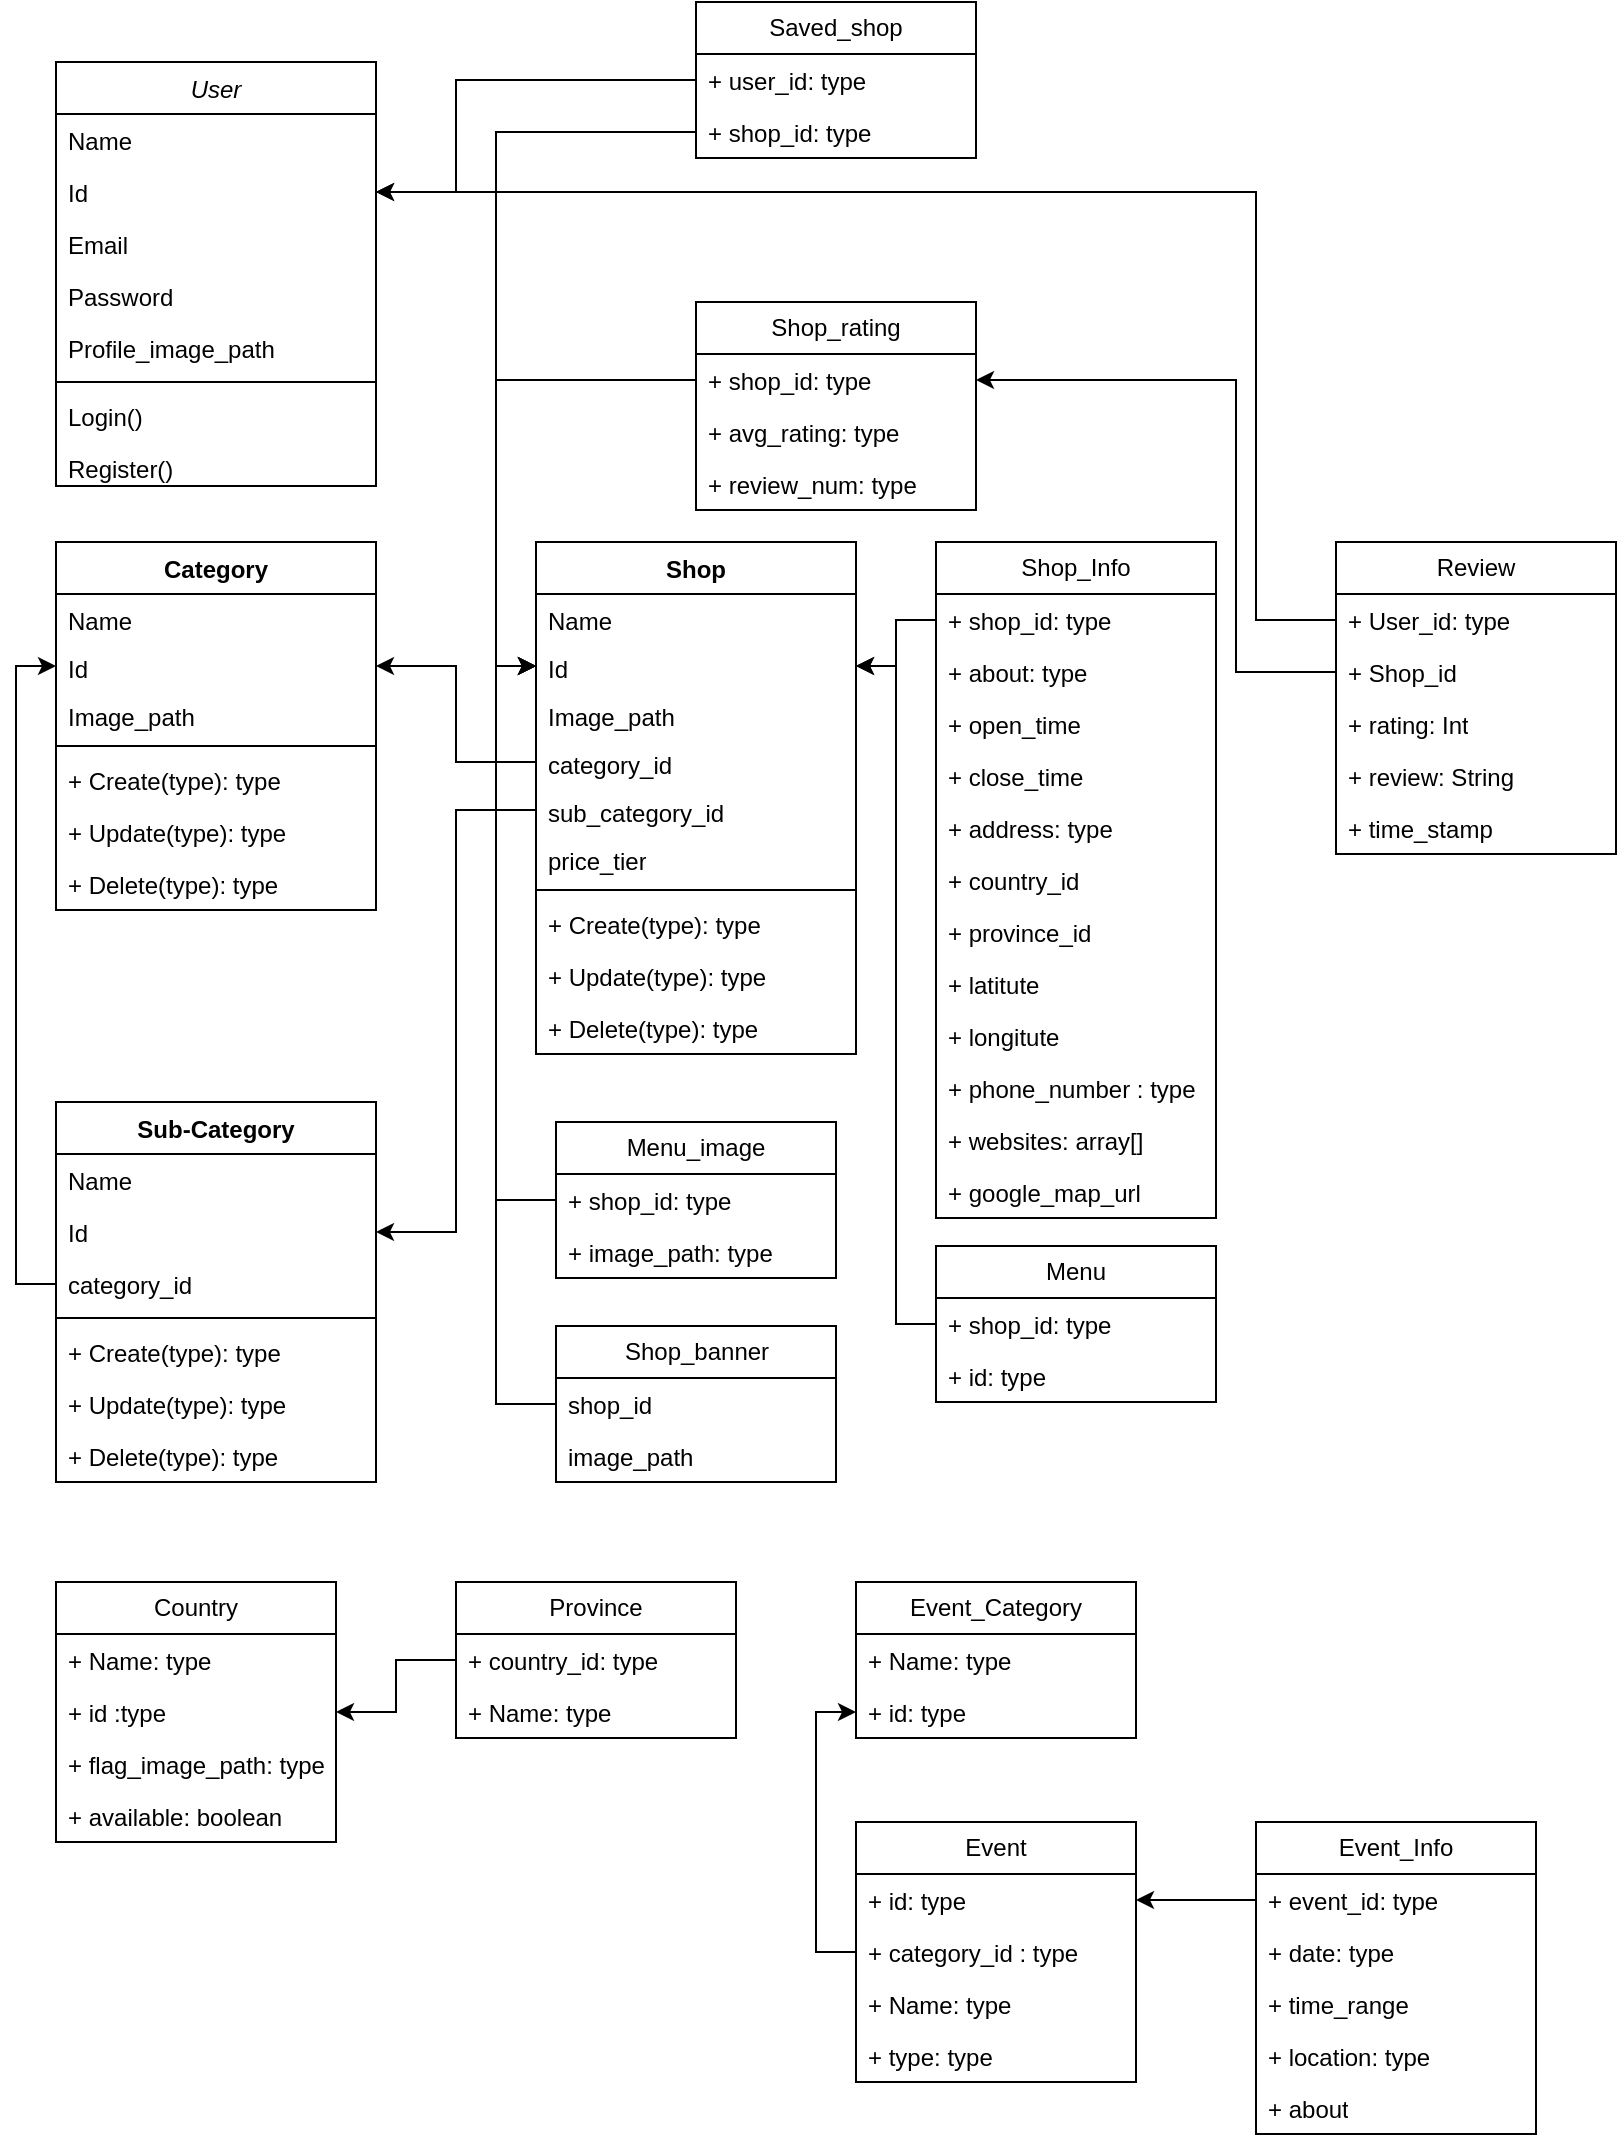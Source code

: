 <mxfile version="24.7.5">
  <diagram id="C5RBs43oDa-KdzZeNtuy" name="Page-1">
    <mxGraphModel dx="875" dy="471" grid="1" gridSize="10" guides="1" tooltips="1" connect="1" arrows="1" fold="1" page="1" pageScale="1" pageWidth="827" pageHeight="1169" math="0" shadow="0">
      <root>
        <mxCell id="WIyWlLk6GJQsqaUBKTNV-0" />
        <mxCell id="WIyWlLk6GJQsqaUBKTNV-1" parent="WIyWlLk6GJQsqaUBKTNV-0" />
        <mxCell id="zkfFHV4jXpPFQw0GAbJ--0" value="User&#xa;" style="swimlane;fontStyle=2;align=center;verticalAlign=top;childLayout=stackLayout;horizontal=1;startSize=26;horizontalStack=0;resizeParent=1;resizeLast=0;collapsible=1;marginBottom=0;rounded=0;shadow=0;strokeWidth=1;" parent="WIyWlLk6GJQsqaUBKTNV-1" vertex="1">
          <mxGeometry x="200" y="40" width="160" height="212" as="geometry">
            <mxRectangle x="230" y="140" width="160" height="26" as="alternateBounds" />
          </mxGeometry>
        </mxCell>
        <mxCell id="zkfFHV4jXpPFQw0GAbJ--1" value="Name" style="text;align=left;verticalAlign=top;spacingLeft=4;spacingRight=4;overflow=hidden;rotatable=0;points=[[0,0.5],[1,0.5]];portConstraint=eastwest;" parent="zkfFHV4jXpPFQw0GAbJ--0" vertex="1">
          <mxGeometry y="26" width="160" height="26" as="geometry" />
        </mxCell>
        <mxCell id="S7mCLV7I0SKDCTVl_gss-84" value="Id" style="text;align=left;verticalAlign=top;spacingLeft=4;spacingRight=4;overflow=hidden;rotatable=0;points=[[0,0.5],[1,0.5]];portConstraint=eastwest;" parent="zkfFHV4jXpPFQw0GAbJ--0" vertex="1">
          <mxGeometry y="52" width="160" height="26" as="geometry" />
        </mxCell>
        <mxCell id="zkfFHV4jXpPFQw0GAbJ--2" value="Email" style="text;align=left;verticalAlign=top;spacingLeft=4;spacingRight=4;overflow=hidden;rotatable=0;points=[[0,0.5],[1,0.5]];portConstraint=eastwest;rounded=0;shadow=0;html=0;" parent="zkfFHV4jXpPFQw0GAbJ--0" vertex="1">
          <mxGeometry y="78" width="160" height="26" as="geometry" />
        </mxCell>
        <mxCell id="zkfFHV4jXpPFQw0GAbJ--3" value="Password" style="text;align=left;verticalAlign=top;spacingLeft=4;spacingRight=4;overflow=hidden;rotatable=0;points=[[0,0.5],[1,0.5]];portConstraint=eastwest;rounded=0;shadow=0;html=0;" parent="zkfFHV4jXpPFQw0GAbJ--0" vertex="1">
          <mxGeometry y="104" width="160" height="26" as="geometry" />
        </mxCell>
        <mxCell id="S7mCLV7I0SKDCTVl_gss-137" value="Profile_image_path" style="text;align=left;verticalAlign=top;spacingLeft=4;spacingRight=4;overflow=hidden;rotatable=0;points=[[0,0.5],[1,0.5]];portConstraint=eastwest;rounded=0;shadow=0;html=0;" parent="zkfFHV4jXpPFQw0GAbJ--0" vertex="1">
          <mxGeometry y="130" width="160" height="26" as="geometry" />
        </mxCell>
        <mxCell id="zkfFHV4jXpPFQw0GAbJ--4" value="" style="line;html=1;strokeWidth=1;align=left;verticalAlign=middle;spacingTop=-1;spacingLeft=3;spacingRight=3;rotatable=0;labelPosition=right;points=[];portConstraint=eastwest;" parent="zkfFHV4jXpPFQw0GAbJ--0" vertex="1">
          <mxGeometry y="156" width="160" height="8" as="geometry" />
        </mxCell>
        <mxCell id="zkfFHV4jXpPFQw0GAbJ--5" value="Login()" style="text;align=left;verticalAlign=top;spacingLeft=4;spacingRight=4;overflow=hidden;rotatable=0;points=[[0,0.5],[1,0.5]];portConstraint=eastwest;" parent="zkfFHV4jXpPFQw0GAbJ--0" vertex="1">
          <mxGeometry y="164" width="160" height="26" as="geometry" />
        </mxCell>
        <mxCell id="S7mCLV7I0SKDCTVl_gss-4" value="Register()" style="text;align=left;verticalAlign=top;spacingLeft=4;spacingRight=4;overflow=hidden;rotatable=0;points=[[0,0.5],[1,0.5]];portConstraint=eastwest;" parent="zkfFHV4jXpPFQw0GAbJ--0" vertex="1">
          <mxGeometry y="190" width="160" height="22" as="geometry" />
        </mxCell>
        <mxCell id="S7mCLV7I0SKDCTVl_gss-25" value="Category" style="swimlane;align=center;verticalAlign=top;childLayout=stackLayout;horizontal=1;startSize=26;horizontalStack=0;resizeParent=1;resizeParentMax=0;resizeLast=0;collapsible=1;marginBottom=0;whiteSpace=wrap;html=1;" parent="WIyWlLk6GJQsqaUBKTNV-1" vertex="1">
          <mxGeometry x="200" y="280" width="160" height="184" as="geometry">
            <mxRectangle x="200" y="240" width="90" height="30" as="alternateBounds" />
          </mxGeometry>
        </mxCell>
        <mxCell id="S7mCLV7I0SKDCTVl_gss-29" value="Name" style="text;strokeColor=none;fillColor=none;align=left;verticalAlign=top;spacingLeft=4;spacingRight=4;overflow=hidden;rotatable=0;points=[[0,0.5],[1,0.5]];portConstraint=eastwest;whiteSpace=wrap;html=1;" parent="S7mCLV7I0SKDCTVl_gss-25" vertex="1">
          <mxGeometry y="26" width="160" height="24" as="geometry" />
        </mxCell>
        <mxCell id="S7mCLV7I0SKDCTVl_gss-26" value="Id&amp;nbsp;" style="text;strokeColor=none;fillColor=none;align=left;verticalAlign=top;spacingLeft=4;spacingRight=4;overflow=hidden;rotatable=0;points=[[0,0.5],[1,0.5]];portConstraint=eastwest;whiteSpace=wrap;html=1;" parent="S7mCLV7I0SKDCTVl_gss-25" vertex="1">
          <mxGeometry y="50" width="160" height="24" as="geometry" />
        </mxCell>
        <mxCell id="S7mCLV7I0SKDCTVl_gss-30" value="Image_path" style="text;strokeColor=none;fillColor=none;align=left;verticalAlign=top;spacingLeft=4;spacingRight=4;overflow=hidden;rotatable=0;points=[[0,0.5],[1,0.5]];portConstraint=eastwest;whiteSpace=wrap;html=1;" parent="S7mCLV7I0SKDCTVl_gss-25" vertex="1">
          <mxGeometry y="74" width="160" height="24" as="geometry" />
        </mxCell>
        <mxCell id="S7mCLV7I0SKDCTVl_gss-27" value="" style="line;strokeWidth=1;fillColor=none;align=left;verticalAlign=middle;spacingTop=-1;spacingLeft=3;spacingRight=3;rotatable=0;labelPosition=right;points=[];portConstraint=eastwest;strokeColor=inherit;" parent="S7mCLV7I0SKDCTVl_gss-25" vertex="1">
          <mxGeometry y="98" width="160" height="8" as="geometry" />
        </mxCell>
        <mxCell id="S7mCLV7I0SKDCTVl_gss-28" value="+ Create(type): type" style="text;strokeColor=none;fillColor=none;align=left;verticalAlign=top;spacingLeft=4;spacingRight=4;overflow=hidden;rotatable=0;points=[[0,0.5],[1,0.5]];portConstraint=eastwest;whiteSpace=wrap;html=1;" parent="S7mCLV7I0SKDCTVl_gss-25" vertex="1">
          <mxGeometry y="106" width="160" height="26" as="geometry" />
        </mxCell>
        <mxCell id="S7mCLV7I0SKDCTVl_gss-34" value="+ Update(type): type" style="text;strokeColor=none;fillColor=none;align=left;verticalAlign=top;spacingLeft=4;spacingRight=4;overflow=hidden;rotatable=0;points=[[0,0.5],[1,0.5]];portConstraint=eastwest;whiteSpace=wrap;html=1;" parent="S7mCLV7I0SKDCTVl_gss-25" vertex="1">
          <mxGeometry y="132" width="160" height="26" as="geometry" />
        </mxCell>
        <mxCell id="S7mCLV7I0SKDCTVl_gss-33" value="+ Delete(type): type" style="text;strokeColor=none;fillColor=none;align=left;verticalAlign=top;spacingLeft=4;spacingRight=4;overflow=hidden;rotatable=0;points=[[0,0.5],[1,0.5]];portConstraint=eastwest;whiteSpace=wrap;html=1;" parent="S7mCLV7I0SKDCTVl_gss-25" vertex="1">
          <mxGeometry y="158" width="160" height="26" as="geometry" />
        </mxCell>
        <mxCell id="S7mCLV7I0SKDCTVl_gss-35" value="Sub-Category" style="swimlane;fontStyle=1;align=center;verticalAlign=top;childLayout=stackLayout;horizontal=1;startSize=26;horizontalStack=0;resizeParent=1;resizeParentMax=0;resizeLast=0;collapsible=1;marginBottom=0;whiteSpace=wrap;html=1;" parent="WIyWlLk6GJQsqaUBKTNV-1" vertex="1">
          <mxGeometry x="200" y="560" width="160" height="190" as="geometry" />
        </mxCell>
        <mxCell id="S7mCLV7I0SKDCTVl_gss-36" value="Name" style="text;strokeColor=none;fillColor=none;align=left;verticalAlign=top;spacingLeft=4;spacingRight=4;overflow=hidden;rotatable=0;points=[[0,0.5],[1,0.5]];portConstraint=eastwest;whiteSpace=wrap;html=1;" parent="S7mCLV7I0SKDCTVl_gss-35" vertex="1">
          <mxGeometry y="26" width="160" height="26" as="geometry" />
        </mxCell>
        <mxCell id="S7mCLV7I0SKDCTVl_gss-39" value="Id&amp;nbsp;" style="text;strokeColor=none;fillColor=none;align=left;verticalAlign=top;spacingLeft=4;spacingRight=4;overflow=hidden;rotatable=0;points=[[0,0.5],[1,0.5]];portConstraint=eastwest;whiteSpace=wrap;html=1;" parent="S7mCLV7I0SKDCTVl_gss-35" vertex="1">
          <mxGeometry y="52" width="160" height="26" as="geometry" />
        </mxCell>
        <mxCell id="S7mCLV7I0SKDCTVl_gss-40" value="category_id&amp;nbsp;" style="text;strokeColor=none;fillColor=none;align=left;verticalAlign=top;spacingLeft=4;spacingRight=4;overflow=hidden;rotatable=0;points=[[0,0.5],[1,0.5]];portConstraint=eastwest;whiteSpace=wrap;html=1;" parent="S7mCLV7I0SKDCTVl_gss-35" vertex="1">
          <mxGeometry y="78" width="160" height="26" as="geometry" />
        </mxCell>
        <mxCell id="S7mCLV7I0SKDCTVl_gss-37" value="" style="line;strokeWidth=1;fillColor=none;align=left;verticalAlign=middle;spacingTop=-1;spacingLeft=3;spacingRight=3;rotatable=0;labelPosition=right;points=[];portConstraint=eastwest;strokeColor=inherit;" parent="S7mCLV7I0SKDCTVl_gss-35" vertex="1">
          <mxGeometry y="104" width="160" height="8" as="geometry" />
        </mxCell>
        <mxCell id="S7mCLV7I0SKDCTVl_gss-46" value="+ Create(type): type" style="text;strokeColor=none;fillColor=none;align=left;verticalAlign=top;spacingLeft=4;spacingRight=4;overflow=hidden;rotatable=0;points=[[0,0.5],[1,0.5]];portConstraint=eastwest;whiteSpace=wrap;html=1;" parent="S7mCLV7I0SKDCTVl_gss-35" vertex="1">
          <mxGeometry y="112" width="160" height="26" as="geometry" />
        </mxCell>
        <mxCell id="S7mCLV7I0SKDCTVl_gss-47" value="+ Update(type): type" style="text;strokeColor=none;fillColor=none;align=left;verticalAlign=top;spacingLeft=4;spacingRight=4;overflow=hidden;rotatable=0;points=[[0,0.5],[1,0.5]];portConstraint=eastwest;whiteSpace=wrap;html=1;" parent="S7mCLV7I0SKDCTVl_gss-35" vertex="1">
          <mxGeometry y="138" width="160" height="26" as="geometry" />
        </mxCell>
        <mxCell id="S7mCLV7I0SKDCTVl_gss-48" value="+ Delete(type): type" style="text;strokeColor=none;fillColor=none;align=left;verticalAlign=top;spacingLeft=4;spacingRight=4;overflow=hidden;rotatable=0;points=[[0,0.5],[1,0.5]];portConstraint=eastwest;whiteSpace=wrap;html=1;" parent="S7mCLV7I0SKDCTVl_gss-35" vertex="1">
          <mxGeometry y="164" width="160" height="26" as="geometry" />
        </mxCell>
        <mxCell id="S7mCLV7I0SKDCTVl_gss-42" style="edgeStyle=orthogonalEdgeStyle;rounded=0;orthogonalLoop=1;jettySize=auto;html=1;entryX=0;entryY=0.5;entryDx=0;entryDy=0;" parent="WIyWlLk6GJQsqaUBKTNV-1" source="S7mCLV7I0SKDCTVl_gss-40" target="S7mCLV7I0SKDCTVl_gss-26" edge="1">
          <mxGeometry relative="1" as="geometry" />
        </mxCell>
        <mxCell id="S7mCLV7I0SKDCTVl_gss-49" value="Shop" style="swimlane;align=center;verticalAlign=top;childLayout=stackLayout;horizontal=1;startSize=26;horizontalStack=0;resizeParent=1;resizeParentMax=0;resizeLast=0;collapsible=1;marginBottom=0;whiteSpace=wrap;html=1;" parent="WIyWlLk6GJQsqaUBKTNV-1" vertex="1">
          <mxGeometry x="440" y="280" width="160" height="256" as="geometry">
            <mxRectangle x="200" y="240" width="90" height="30" as="alternateBounds" />
          </mxGeometry>
        </mxCell>
        <mxCell id="S7mCLV7I0SKDCTVl_gss-50" value="Name" style="text;strokeColor=none;fillColor=none;align=left;verticalAlign=top;spacingLeft=4;spacingRight=4;overflow=hidden;rotatable=0;points=[[0,0.5],[1,0.5]];portConstraint=eastwest;whiteSpace=wrap;html=1;" parent="S7mCLV7I0SKDCTVl_gss-49" vertex="1">
          <mxGeometry y="26" width="160" height="24" as="geometry" />
        </mxCell>
        <mxCell id="S7mCLV7I0SKDCTVl_gss-51" value="Id&amp;nbsp;" style="text;strokeColor=none;fillColor=none;align=left;verticalAlign=top;spacingLeft=4;spacingRight=4;overflow=hidden;rotatable=0;points=[[0,0.5],[1,0.5]];portConstraint=eastwest;whiteSpace=wrap;html=1;" parent="S7mCLV7I0SKDCTVl_gss-49" vertex="1">
          <mxGeometry y="50" width="160" height="24" as="geometry" />
        </mxCell>
        <mxCell id="S7mCLV7I0SKDCTVl_gss-52" value="Image_path" style="text;strokeColor=none;fillColor=none;align=left;verticalAlign=top;spacingLeft=4;spacingRight=4;overflow=hidden;rotatable=0;points=[[0,0.5],[1,0.5]];portConstraint=eastwest;whiteSpace=wrap;html=1;" parent="S7mCLV7I0SKDCTVl_gss-49" vertex="1">
          <mxGeometry y="74" width="160" height="24" as="geometry" />
        </mxCell>
        <mxCell id="S7mCLV7I0SKDCTVl_gss-53" value="category_id&amp;nbsp;" style="text;strokeColor=none;fillColor=none;align=left;verticalAlign=top;spacingLeft=4;spacingRight=4;overflow=hidden;rotatable=0;points=[[0,0.5],[1,0.5]];portConstraint=eastwest;whiteSpace=wrap;html=1;" parent="S7mCLV7I0SKDCTVl_gss-49" vertex="1">
          <mxGeometry y="98" width="160" height="24" as="geometry" />
        </mxCell>
        <mxCell id="S7mCLV7I0SKDCTVl_gss-59" value="sub_category_id&amp;nbsp;" style="text;strokeColor=none;fillColor=none;align=left;verticalAlign=top;spacingLeft=4;spacingRight=4;overflow=hidden;rotatable=0;points=[[0,0.5],[1,0.5]];portConstraint=eastwest;whiteSpace=wrap;html=1;" parent="S7mCLV7I0SKDCTVl_gss-49" vertex="1">
          <mxGeometry y="122" width="160" height="24" as="geometry" />
        </mxCell>
        <mxCell id="S7mCLV7I0SKDCTVl_gss-109" value="price_tier" style="text;strokeColor=none;fillColor=none;align=left;verticalAlign=top;spacingLeft=4;spacingRight=4;overflow=hidden;rotatable=0;points=[[0,0.5],[1,0.5]];portConstraint=eastwest;whiteSpace=wrap;html=1;" parent="S7mCLV7I0SKDCTVl_gss-49" vertex="1">
          <mxGeometry y="146" width="160" height="24" as="geometry" />
        </mxCell>
        <mxCell id="S7mCLV7I0SKDCTVl_gss-54" value="" style="line;strokeWidth=1;fillColor=none;align=left;verticalAlign=middle;spacingTop=-1;spacingLeft=3;spacingRight=3;rotatable=0;labelPosition=right;points=[];portConstraint=eastwest;strokeColor=inherit;" parent="S7mCLV7I0SKDCTVl_gss-49" vertex="1">
          <mxGeometry y="170" width="160" height="8" as="geometry" />
        </mxCell>
        <mxCell id="S7mCLV7I0SKDCTVl_gss-55" value="+ Create(type): type" style="text;strokeColor=none;fillColor=none;align=left;verticalAlign=top;spacingLeft=4;spacingRight=4;overflow=hidden;rotatable=0;points=[[0,0.5],[1,0.5]];portConstraint=eastwest;whiteSpace=wrap;html=1;" parent="S7mCLV7I0SKDCTVl_gss-49" vertex="1">
          <mxGeometry y="178" width="160" height="26" as="geometry" />
        </mxCell>
        <mxCell id="S7mCLV7I0SKDCTVl_gss-56" value="+ Update(type): type" style="text;strokeColor=none;fillColor=none;align=left;verticalAlign=top;spacingLeft=4;spacingRight=4;overflow=hidden;rotatable=0;points=[[0,0.5],[1,0.5]];portConstraint=eastwest;whiteSpace=wrap;html=1;" parent="S7mCLV7I0SKDCTVl_gss-49" vertex="1">
          <mxGeometry y="204" width="160" height="26" as="geometry" />
        </mxCell>
        <mxCell id="S7mCLV7I0SKDCTVl_gss-57" value="+ Delete(type): type" style="text;strokeColor=none;fillColor=none;align=left;verticalAlign=top;spacingLeft=4;spacingRight=4;overflow=hidden;rotatable=0;points=[[0,0.5],[1,0.5]];portConstraint=eastwest;whiteSpace=wrap;html=1;" parent="S7mCLV7I0SKDCTVl_gss-49" vertex="1">
          <mxGeometry y="230" width="160" height="26" as="geometry" />
        </mxCell>
        <mxCell id="S7mCLV7I0SKDCTVl_gss-58" style="edgeStyle=orthogonalEdgeStyle;rounded=0;orthogonalLoop=1;jettySize=auto;html=1;entryX=1;entryY=0.5;entryDx=0;entryDy=0;" parent="WIyWlLk6GJQsqaUBKTNV-1" source="S7mCLV7I0SKDCTVl_gss-53" target="S7mCLV7I0SKDCTVl_gss-26" edge="1">
          <mxGeometry relative="1" as="geometry" />
        </mxCell>
        <mxCell id="S7mCLV7I0SKDCTVl_gss-60" style="edgeStyle=orthogonalEdgeStyle;rounded=0;orthogonalLoop=1;jettySize=auto;html=1;" parent="WIyWlLk6GJQsqaUBKTNV-1" source="S7mCLV7I0SKDCTVl_gss-59" target="S7mCLV7I0SKDCTVl_gss-39" edge="1">
          <mxGeometry relative="1" as="geometry" />
        </mxCell>
        <mxCell id="S7mCLV7I0SKDCTVl_gss-61" value="Shop_Info" style="swimlane;fontStyle=0;childLayout=stackLayout;horizontal=1;startSize=26;fillColor=none;horizontalStack=0;resizeParent=1;resizeParentMax=0;resizeLast=0;collapsible=1;marginBottom=0;whiteSpace=wrap;html=1;" parent="WIyWlLk6GJQsqaUBKTNV-1" vertex="1">
          <mxGeometry x="640" y="280" width="140" height="338" as="geometry" />
        </mxCell>
        <mxCell id="S7mCLV7I0SKDCTVl_gss-62" value="+ shop_id: type" style="text;strokeColor=none;fillColor=none;align=left;verticalAlign=top;spacingLeft=4;spacingRight=4;overflow=hidden;rotatable=0;points=[[0,0.5],[1,0.5]];portConstraint=eastwest;whiteSpace=wrap;html=1;" parent="S7mCLV7I0SKDCTVl_gss-61" vertex="1">
          <mxGeometry y="26" width="140" height="26" as="geometry" />
        </mxCell>
        <mxCell id="S7mCLV7I0SKDCTVl_gss-63" value="+ about: type" style="text;strokeColor=none;fillColor=none;align=left;verticalAlign=top;spacingLeft=4;spacingRight=4;overflow=hidden;rotatable=0;points=[[0,0.5],[1,0.5]];portConstraint=eastwest;whiteSpace=wrap;html=1;" parent="S7mCLV7I0SKDCTVl_gss-61" vertex="1">
          <mxGeometry y="52" width="140" height="26" as="geometry" />
        </mxCell>
        <mxCell id="S7mCLV7I0SKDCTVl_gss-90" value="+ open_time" style="text;strokeColor=none;fillColor=none;align=left;verticalAlign=top;spacingLeft=4;spacingRight=4;overflow=hidden;rotatable=0;points=[[0,0.5],[1,0.5]];portConstraint=eastwest;whiteSpace=wrap;html=1;" parent="S7mCLV7I0SKDCTVl_gss-61" vertex="1">
          <mxGeometry y="78" width="140" height="26" as="geometry" />
        </mxCell>
        <mxCell id="S7mCLV7I0SKDCTVl_gss-91" value="+ close_time" style="text;strokeColor=none;fillColor=none;align=left;verticalAlign=top;spacingLeft=4;spacingRight=4;overflow=hidden;rotatable=0;points=[[0,0.5],[1,0.5]];portConstraint=eastwest;whiteSpace=wrap;html=1;" parent="S7mCLV7I0SKDCTVl_gss-61" vertex="1">
          <mxGeometry y="104" width="140" height="26" as="geometry" />
        </mxCell>
        <mxCell id="S7mCLV7I0SKDCTVl_gss-64" value="+ address: type" style="text;strokeColor=none;fillColor=none;align=left;verticalAlign=top;spacingLeft=4;spacingRight=4;overflow=hidden;rotatable=0;points=[[0,0.5],[1,0.5]];portConstraint=eastwest;whiteSpace=wrap;html=1;" parent="S7mCLV7I0SKDCTVl_gss-61" vertex="1">
          <mxGeometry y="130" width="140" height="26" as="geometry" />
        </mxCell>
        <mxCell id="atSfHITn5dSX7Y2SWBng-0" value="+ country_id&amp;nbsp;" style="text;strokeColor=none;fillColor=none;align=left;verticalAlign=top;spacingLeft=4;spacingRight=4;overflow=hidden;rotatable=0;points=[[0,0.5],[1,0.5]];portConstraint=eastwest;whiteSpace=wrap;html=1;" vertex="1" parent="S7mCLV7I0SKDCTVl_gss-61">
          <mxGeometry y="156" width="140" height="26" as="geometry" />
        </mxCell>
        <mxCell id="atSfHITn5dSX7Y2SWBng-1" value="+ province_id&amp;nbsp;" style="text;strokeColor=none;fillColor=none;align=left;verticalAlign=top;spacingLeft=4;spacingRight=4;overflow=hidden;rotatable=0;points=[[0,0.5],[1,0.5]];portConstraint=eastwest;whiteSpace=wrap;html=1;" vertex="1" parent="S7mCLV7I0SKDCTVl_gss-61">
          <mxGeometry y="182" width="140" height="26" as="geometry" />
        </mxCell>
        <mxCell id="atSfHITn5dSX7Y2SWBng-2" value="+ latitute" style="text;strokeColor=none;fillColor=none;align=left;verticalAlign=top;spacingLeft=4;spacingRight=4;overflow=hidden;rotatable=0;points=[[0,0.5],[1,0.5]];portConstraint=eastwest;whiteSpace=wrap;html=1;" vertex="1" parent="S7mCLV7I0SKDCTVl_gss-61">
          <mxGeometry y="208" width="140" height="26" as="geometry" />
        </mxCell>
        <mxCell id="atSfHITn5dSX7Y2SWBng-3" value="+ longitute" style="text;strokeColor=none;fillColor=none;align=left;verticalAlign=top;spacingLeft=4;spacingRight=4;overflow=hidden;rotatable=0;points=[[0,0.5],[1,0.5]];portConstraint=eastwest;whiteSpace=wrap;html=1;" vertex="1" parent="S7mCLV7I0SKDCTVl_gss-61">
          <mxGeometry y="234" width="140" height="26" as="geometry" />
        </mxCell>
        <mxCell id="S7mCLV7I0SKDCTVl_gss-66" value="+ phone_number : type" style="text;strokeColor=none;fillColor=none;align=left;verticalAlign=top;spacingLeft=4;spacingRight=4;overflow=hidden;rotatable=0;points=[[0,0.5],[1,0.5]];portConstraint=eastwest;whiteSpace=wrap;html=1;" parent="S7mCLV7I0SKDCTVl_gss-61" vertex="1">
          <mxGeometry y="260" width="140" height="26" as="geometry" />
        </mxCell>
        <mxCell id="S7mCLV7I0SKDCTVl_gss-67" value="+ websites: array[]" style="text;strokeColor=none;fillColor=none;align=left;verticalAlign=top;spacingLeft=4;spacingRight=4;overflow=hidden;rotatable=0;points=[[0,0.5],[1,0.5]];portConstraint=eastwest;whiteSpace=wrap;html=1;" parent="S7mCLV7I0SKDCTVl_gss-61" vertex="1">
          <mxGeometry y="286" width="140" height="26" as="geometry" />
        </mxCell>
        <mxCell id="S7mCLV7I0SKDCTVl_gss-68" value="+ google_map_url&amp;nbsp;" style="text;strokeColor=none;fillColor=none;align=left;verticalAlign=top;spacingLeft=4;spacingRight=4;overflow=hidden;rotatable=0;points=[[0,0.5],[1,0.5]];portConstraint=eastwest;whiteSpace=wrap;html=1;" parent="S7mCLV7I0SKDCTVl_gss-61" vertex="1">
          <mxGeometry y="312" width="140" height="26" as="geometry" />
        </mxCell>
        <mxCell id="S7mCLV7I0SKDCTVl_gss-65" style="edgeStyle=orthogonalEdgeStyle;rounded=0;orthogonalLoop=1;jettySize=auto;html=1;" parent="WIyWlLk6GJQsqaUBKTNV-1" source="S7mCLV7I0SKDCTVl_gss-62" target="S7mCLV7I0SKDCTVl_gss-51" edge="1">
          <mxGeometry relative="1" as="geometry" />
        </mxCell>
        <mxCell id="S7mCLV7I0SKDCTVl_gss-69" value="Menu" style="swimlane;fontStyle=0;childLayout=stackLayout;horizontal=1;startSize=26;fillColor=none;horizontalStack=0;resizeParent=1;resizeParentMax=0;resizeLast=0;collapsible=1;marginBottom=0;whiteSpace=wrap;html=1;" parent="WIyWlLk6GJQsqaUBKTNV-1" vertex="1">
          <mxGeometry x="640" y="632" width="140" height="78" as="geometry" />
        </mxCell>
        <mxCell id="S7mCLV7I0SKDCTVl_gss-70" value="+ shop_id: type" style="text;strokeColor=none;fillColor=none;align=left;verticalAlign=top;spacingLeft=4;spacingRight=4;overflow=hidden;rotatable=0;points=[[0,0.5],[1,0.5]];portConstraint=eastwest;whiteSpace=wrap;html=1;" parent="S7mCLV7I0SKDCTVl_gss-69" vertex="1">
          <mxGeometry y="26" width="140" height="26" as="geometry" />
        </mxCell>
        <mxCell id="S7mCLV7I0SKDCTVl_gss-71" value="+ id: type" style="text;strokeColor=none;fillColor=none;align=left;verticalAlign=top;spacingLeft=4;spacingRight=4;overflow=hidden;rotatable=0;points=[[0,0.5],[1,0.5]];portConstraint=eastwest;whiteSpace=wrap;html=1;" parent="S7mCLV7I0SKDCTVl_gss-69" vertex="1">
          <mxGeometry y="52" width="140" height="26" as="geometry" />
        </mxCell>
        <mxCell id="S7mCLV7I0SKDCTVl_gss-73" style="edgeStyle=orthogonalEdgeStyle;rounded=0;orthogonalLoop=1;jettySize=auto;html=1;entryX=1;entryY=0.5;entryDx=0;entryDy=0;" parent="WIyWlLk6GJQsqaUBKTNV-1" source="S7mCLV7I0SKDCTVl_gss-70" target="S7mCLV7I0SKDCTVl_gss-51" edge="1">
          <mxGeometry relative="1" as="geometry" />
        </mxCell>
        <mxCell id="S7mCLV7I0SKDCTVl_gss-74" value="Menu_image" style="swimlane;fontStyle=0;childLayout=stackLayout;horizontal=1;startSize=26;fillColor=none;horizontalStack=0;resizeParent=1;resizeParentMax=0;resizeLast=0;collapsible=1;marginBottom=0;whiteSpace=wrap;html=1;" parent="WIyWlLk6GJQsqaUBKTNV-1" vertex="1">
          <mxGeometry x="450" y="570" width="140" height="78" as="geometry" />
        </mxCell>
        <mxCell id="S7mCLV7I0SKDCTVl_gss-75" value="+ shop_id: type" style="text;strokeColor=none;fillColor=none;align=left;verticalAlign=top;spacingLeft=4;spacingRight=4;overflow=hidden;rotatable=0;points=[[0,0.5],[1,0.5]];portConstraint=eastwest;whiteSpace=wrap;html=1;" parent="S7mCLV7I0SKDCTVl_gss-74" vertex="1">
          <mxGeometry y="26" width="140" height="26" as="geometry" />
        </mxCell>
        <mxCell id="S7mCLV7I0SKDCTVl_gss-119" value="+ image_path: type" style="text;strokeColor=none;fillColor=none;align=left;verticalAlign=top;spacingLeft=4;spacingRight=4;overflow=hidden;rotatable=0;points=[[0,0.5],[1,0.5]];portConstraint=eastwest;whiteSpace=wrap;html=1;" parent="S7mCLV7I0SKDCTVl_gss-74" vertex="1">
          <mxGeometry y="52" width="140" height="26" as="geometry" />
        </mxCell>
        <mxCell id="S7mCLV7I0SKDCTVl_gss-79" value="Review" style="swimlane;fontStyle=0;childLayout=stackLayout;horizontal=1;startSize=26;fillColor=none;horizontalStack=0;resizeParent=1;resizeParentMax=0;resizeLast=0;collapsible=1;marginBottom=0;whiteSpace=wrap;html=1;" parent="WIyWlLk6GJQsqaUBKTNV-1" vertex="1">
          <mxGeometry x="840" y="280" width="140" height="156" as="geometry" />
        </mxCell>
        <mxCell id="S7mCLV7I0SKDCTVl_gss-80" value="+ User_id: type" style="text;strokeColor=none;fillColor=none;align=left;verticalAlign=top;spacingLeft=4;spacingRight=4;overflow=hidden;rotatable=0;points=[[0,0.5],[1,0.5]];portConstraint=eastwest;whiteSpace=wrap;html=1;" parent="S7mCLV7I0SKDCTVl_gss-79" vertex="1">
          <mxGeometry y="26" width="140" height="26" as="geometry" />
        </mxCell>
        <mxCell id="S7mCLV7I0SKDCTVl_gss-98" value="+ Shop_id" style="text;strokeColor=none;fillColor=none;align=left;verticalAlign=top;spacingLeft=4;spacingRight=4;overflow=hidden;rotatable=0;points=[[0,0.5],[1,0.5]];portConstraint=eastwest;whiteSpace=wrap;html=1;" parent="S7mCLV7I0SKDCTVl_gss-79" vertex="1">
          <mxGeometry y="52" width="140" height="26" as="geometry" />
        </mxCell>
        <mxCell id="S7mCLV7I0SKDCTVl_gss-81" value="+ rating: Int" style="text;strokeColor=none;fillColor=none;align=left;verticalAlign=top;spacingLeft=4;spacingRight=4;overflow=hidden;rotatable=0;points=[[0,0.5],[1,0.5]];portConstraint=eastwest;whiteSpace=wrap;html=1;" parent="S7mCLV7I0SKDCTVl_gss-79" vertex="1">
          <mxGeometry y="78" width="140" height="26" as="geometry" />
        </mxCell>
        <mxCell id="S7mCLV7I0SKDCTVl_gss-82" value="+ review: String" style="text;strokeColor=none;fillColor=none;align=left;verticalAlign=top;spacingLeft=4;spacingRight=4;overflow=hidden;rotatable=0;points=[[0,0.5],[1,0.5]];portConstraint=eastwest;whiteSpace=wrap;html=1;" parent="S7mCLV7I0SKDCTVl_gss-79" vertex="1">
          <mxGeometry y="104" width="140" height="26" as="geometry" />
        </mxCell>
        <mxCell id="S7mCLV7I0SKDCTVl_gss-100" value="+ time_stamp" style="text;strokeColor=none;fillColor=none;align=left;verticalAlign=top;spacingLeft=4;spacingRight=4;overflow=hidden;rotatable=0;points=[[0,0.5],[1,0.5]];portConstraint=eastwest;whiteSpace=wrap;html=1;" parent="S7mCLV7I0SKDCTVl_gss-79" vertex="1">
          <mxGeometry y="130" width="140" height="26" as="geometry" />
        </mxCell>
        <mxCell id="S7mCLV7I0SKDCTVl_gss-83" style="edgeStyle=orthogonalEdgeStyle;rounded=0;orthogonalLoop=1;jettySize=auto;html=1;" parent="WIyWlLk6GJQsqaUBKTNV-1" source="S7mCLV7I0SKDCTVl_gss-80" target="S7mCLV7I0SKDCTVl_gss-84" edge="1">
          <mxGeometry relative="1" as="geometry">
            <Array as="points">
              <mxPoint x="800" y="319" />
              <mxPoint x="800" y="105" />
            </Array>
          </mxGeometry>
        </mxCell>
        <mxCell id="S7mCLV7I0SKDCTVl_gss-85" value="Shop_rating" style="swimlane;fontStyle=0;childLayout=stackLayout;horizontal=1;startSize=26;fillColor=none;horizontalStack=0;resizeParent=1;resizeParentMax=0;resizeLast=0;collapsible=1;marginBottom=0;whiteSpace=wrap;html=1;" parent="WIyWlLk6GJQsqaUBKTNV-1" vertex="1">
          <mxGeometry x="520" y="160" width="140" height="104" as="geometry" />
        </mxCell>
        <mxCell id="S7mCLV7I0SKDCTVl_gss-86" value="+ shop_id: type" style="text;strokeColor=none;fillColor=none;align=left;verticalAlign=top;spacingLeft=4;spacingRight=4;overflow=hidden;rotatable=0;points=[[0,0.5],[1,0.5]];portConstraint=eastwest;whiteSpace=wrap;html=1;" parent="S7mCLV7I0SKDCTVl_gss-85" vertex="1">
          <mxGeometry y="26" width="140" height="26" as="geometry" />
        </mxCell>
        <mxCell id="S7mCLV7I0SKDCTVl_gss-87" value="+ avg_rating: type" style="text;strokeColor=none;fillColor=none;align=left;verticalAlign=top;spacingLeft=4;spacingRight=4;overflow=hidden;rotatable=0;points=[[0,0.5],[1,0.5]];portConstraint=eastwest;whiteSpace=wrap;html=1;" parent="S7mCLV7I0SKDCTVl_gss-85" vertex="1">
          <mxGeometry y="52" width="140" height="26" as="geometry" />
        </mxCell>
        <mxCell id="S7mCLV7I0SKDCTVl_gss-88" value="+ review_num: type" style="text;strokeColor=none;fillColor=none;align=left;verticalAlign=top;spacingLeft=4;spacingRight=4;overflow=hidden;rotatable=0;points=[[0,0.5],[1,0.5]];portConstraint=eastwest;whiteSpace=wrap;html=1;" parent="S7mCLV7I0SKDCTVl_gss-85" vertex="1">
          <mxGeometry y="78" width="140" height="26" as="geometry" />
        </mxCell>
        <mxCell id="S7mCLV7I0SKDCTVl_gss-89" style="edgeStyle=orthogonalEdgeStyle;rounded=0;orthogonalLoop=1;jettySize=auto;html=1;entryX=0;entryY=0.5;entryDx=0;entryDy=0;" parent="WIyWlLk6GJQsqaUBKTNV-1" source="S7mCLV7I0SKDCTVl_gss-86" target="S7mCLV7I0SKDCTVl_gss-51" edge="1">
          <mxGeometry relative="1" as="geometry" />
        </mxCell>
        <mxCell id="S7mCLV7I0SKDCTVl_gss-99" style="edgeStyle=orthogonalEdgeStyle;rounded=0;orthogonalLoop=1;jettySize=auto;html=1;" parent="WIyWlLk6GJQsqaUBKTNV-1" source="S7mCLV7I0SKDCTVl_gss-98" target="S7mCLV7I0SKDCTVl_gss-86" edge="1">
          <mxGeometry relative="1" as="geometry">
            <Array as="points">
              <mxPoint x="790" y="345" />
              <mxPoint x="790" y="199" />
            </Array>
          </mxGeometry>
        </mxCell>
        <mxCell id="S7mCLV7I0SKDCTVl_gss-101" value="Saved_shop" style="swimlane;fontStyle=0;childLayout=stackLayout;horizontal=1;startSize=26;fillColor=none;horizontalStack=0;resizeParent=1;resizeParentMax=0;resizeLast=0;collapsible=1;marginBottom=0;whiteSpace=wrap;html=1;" parent="WIyWlLk6GJQsqaUBKTNV-1" vertex="1">
          <mxGeometry x="520" y="10" width="140" height="78" as="geometry" />
        </mxCell>
        <mxCell id="S7mCLV7I0SKDCTVl_gss-102" value="+ user_id: type" style="text;strokeColor=none;fillColor=none;align=left;verticalAlign=top;spacingLeft=4;spacingRight=4;overflow=hidden;rotatable=0;points=[[0,0.5],[1,0.5]];portConstraint=eastwest;whiteSpace=wrap;html=1;" parent="S7mCLV7I0SKDCTVl_gss-101" vertex="1">
          <mxGeometry y="26" width="140" height="26" as="geometry" />
        </mxCell>
        <mxCell id="S7mCLV7I0SKDCTVl_gss-103" value="+ shop_id: type" style="text;strokeColor=none;fillColor=none;align=left;verticalAlign=top;spacingLeft=4;spacingRight=4;overflow=hidden;rotatable=0;points=[[0,0.5],[1,0.5]];portConstraint=eastwest;whiteSpace=wrap;html=1;" parent="S7mCLV7I0SKDCTVl_gss-101" vertex="1">
          <mxGeometry y="52" width="140" height="26" as="geometry" />
        </mxCell>
        <mxCell id="S7mCLV7I0SKDCTVl_gss-105" style="edgeStyle=orthogonalEdgeStyle;rounded=0;orthogonalLoop=1;jettySize=auto;html=1;entryX=1;entryY=0.5;entryDx=0;entryDy=0;" parent="WIyWlLk6GJQsqaUBKTNV-1" source="S7mCLV7I0SKDCTVl_gss-102" target="S7mCLV7I0SKDCTVl_gss-84" edge="1">
          <mxGeometry relative="1" as="geometry">
            <Array as="points">
              <mxPoint x="400" y="49" />
              <mxPoint x="400" y="105" />
            </Array>
          </mxGeometry>
        </mxCell>
        <mxCell id="S7mCLV7I0SKDCTVl_gss-108" style="edgeStyle=orthogonalEdgeStyle;rounded=0;orthogonalLoop=1;jettySize=auto;html=1;entryX=0;entryY=0.5;entryDx=0;entryDy=0;" parent="WIyWlLk6GJQsqaUBKTNV-1" source="S7mCLV7I0SKDCTVl_gss-103" target="S7mCLV7I0SKDCTVl_gss-51" edge="1">
          <mxGeometry relative="1" as="geometry" />
        </mxCell>
        <mxCell id="S7mCLV7I0SKDCTVl_gss-110" value="Country" style="swimlane;fontStyle=0;childLayout=stackLayout;horizontal=1;startSize=26;fillColor=none;horizontalStack=0;resizeParent=1;resizeParentMax=0;resizeLast=0;collapsible=1;marginBottom=0;whiteSpace=wrap;html=1;" parent="WIyWlLk6GJQsqaUBKTNV-1" vertex="1">
          <mxGeometry x="200" y="800" width="140" height="130" as="geometry" />
        </mxCell>
        <mxCell id="S7mCLV7I0SKDCTVl_gss-111" value="+ Name: type" style="text;strokeColor=none;fillColor=none;align=left;verticalAlign=top;spacingLeft=4;spacingRight=4;overflow=hidden;rotatable=0;points=[[0,0.5],[1,0.5]];portConstraint=eastwest;whiteSpace=wrap;html=1;" parent="S7mCLV7I0SKDCTVl_gss-110" vertex="1">
          <mxGeometry y="26" width="140" height="26" as="geometry" />
        </mxCell>
        <mxCell id="S7mCLV7I0SKDCTVl_gss-118" value="+ id :type" style="text;strokeColor=none;fillColor=none;align=left;verticalAlign=top;spacingLeft=4;spacingRight=4;overflow=hidden;rotatable=0;points=[[0,0.5],[1,0.5]];portConstraint=eastwest;whiteSpace=wrap;html=1;" parent="S7mCLV7I0SKDCTVl_gss-110" vertex="1">
          <mxGeometry y="52" width="140" height="26" as="geometry" />
        </mxCell>
        <mxCell id="S7mCLV7I0SKDCTVl_gss-112" value="+ flag_image_path: type" style="text;strokeColor=none;fillColor=none;align=left;verticalAlign=top;spacingLeft=4;spacingRight=4;overflow=hidden;rotatable=0;points=[[0,0.5],[1,0.5]];portConstraint=eastwest;whiteSpace=wrap;html=1;" parent="S7mCLV7I0SKDCTVl_gss-110" vertex="1">
          <mxGeometry y="78" width="140" height="26" as="geometry" />
        </mxCell>
        <mxCell id="S7mCLV7I0SKDCTVl_gss-113" value="+ available: boolean" style="text;strokeColor=none;fillColor=none;align=left;verticalAlign=top;spacingLeft=4;spacingRight=4;overflow=hidden;rotatable=0;points=[[0,0.5],[1,0.5]];portConstraint=eastwest;whiteSpace=wrap;html=1;" parent="S7mCLV7I0SKDCTVl_gss-110" vertex="1">
          <mxGeometry y="104" width="140" height="26" as="geometry" />
        </mxCell>
        <mxCell id="S7mCLV7I0SKDCTVl_gss-114" value="Province" style="swimlane;fontStyle=0;childLayout=stackLayout;horizontal=1;startSize=26;fillColor=none;horizontalStack=0;resizeParent=1;resizeParentMax=0;resizeLast=0;collapsible=1;marginBottom=0;whiteSpace=wrap;html=1;" parent="WIyWlLk6GJQsqaUBKTNV-1" vertex="1">
          <mxGeometry x="400" y="800" width="140" height="78" as="geometry" />
        </mxCell>
        <mxCell id="S7mCLV7I0SKDCTVl_gss-115" value="+ country_id: type" style="text;strokeColor=none;fillColor=none;align=left;verticalAlign=top;spacingLeft=4;spacingRight=4;overflow=hidden;rotatable=0;points=[[0,0.5],[1,0.5]];portConstraint=eastwest;whiteSpace=wrap;html=1;" parent="S7mCLV7I0SKDCTVl_gss-114" vertex="1">
          <mxGeometry y="26" width="140" height="26" as="geometry" />
        </mxCell>
        <mxCell id="S7mCLV7I0SKDCTVl_gss-116" value="+ Name: type" style="text;strokeColor=none;fillColor=none;align=left;verticalAlign=top;spacingLeft=4;spacingRight=4;overflow=hidden;rotatable=0;points=[[0,0.5],[1,0.5]];portConstraint=eastwest;whiteSpace=wrap;html=1;" parent="S7mCLV7I0SKDCTVl_gss-114" vertex="1">
          <mxGeometry y="52" width="140" height="26" as="geometry" />
        </mxCell>
        <mxCell id="S7mCLV7I0SKDCTVl_gss-120" style="edgeStyle=orthogonalEdgeStyle;rounded=0;orthogonalLoop=1;jettySize=auto;html=1;entryX=1;entryY=0.5;entryDx=0;entryDy=0;" parent="WIyWlLk6GJQsqaUBKTNV-1" source="S7mCLV7I0SKDCTVl_gss-115" target="S7mCLV7I0SKDCTVl_gss-118" edge="1">
          <mxGeometry relative="1" as="geometry" />
        </mxCell>
        <mxCell id="S7mCLV7I0SKDCTVl_gss-121" value="Event_Category" style="swimlane;fontStyle=0;childLayout=stackLayout;horizontal=1;startSize=26;fillColor=none;horizontalStack=0;resizeParent=1;resizeParentMax=0;resizeLast=0;collapsible=1;marginBottom=0;whiteSpace=wrap;html=1;" parent="WIyWlLk6GJQsqaUBKTNV-1" vertex="1">
          <mxGeometry x="600" y="800" width="140" height="78" as="geometry" />
        </mxCell>
        <mxCell id="S7mCLV7I0SKDCTVl_gss-122" value="+ Name: type" style="text;strokeColor=none;fillColor=none;align=left;verticalAlign=top;spacingLeft=4;spacingRight=4;overflow=hidden;rotatable=0;points=[[0,0.5],[1,0.5]];portConstraint=eastwest;whiteSpace=wrap;html=1;" parent="S7mCLV7I0SKDCTVl_gss-121" vertex="1">
          <mxGeometry y="26" width="140" height="26" as="geometry" />
        </mxCell>
        <mxCell id="S7mCLV7I0SKDCTVl_gss-123" value="+ id: type" style="text;strokeColor=none;fillColor=none;align=left;verticalAlign=top;spacingLeft=4;spacingRight=4;overflow=hidden;rotatable=0;points=[[0,0.5],[1,0.5]];portConstraint=eastwest;whiteSpace=wrap;html=1;" parent="S7mCLV7I0SKDCTVl_gss-121" vertex="1">
          <mxGeometry y="52" width="140" height="26" as="geometry" />
        </mxCell>
        <mxCell id="S7mCLV7I0SKDCTVl_gss-125" value="Event" style="swimlane;fontStyle=0;childLayout=stackLayout;horizontal=1;startSize=26;fillColor=none;horizontalStack=0;resizeParent=1;resizeParentMax=0;resizeLast=0;collapsible=1;marginBottom=0;whiteSpace=wrap;html=1;" parent="WIyWlLk6GJQsqaUBKTNV-1" vertex="1">
          <mxGeometry x="600" y="920" width="140" height="130" as="geometry" />
        </mxCell>
        <mxCell id="S7mCLV7I0SKDCTVl_gss-126" value="+ id: type" style="text;strokeColor=none;fillColor=none;align=left;verticalAlign=top;spacingLeft=4;spacingRight=4;overflow=hidden;rotatable=0;points=[[0,0.5],[1,0.5]];portConstraint=eastwest;whiteSpace=wrap;html=1;" parent="S7mCLV7I0SKDCTVl_gss-125" vertex="1">
          <mxGeometry y="26" width="140" height="26" as="geometry" />
        </mxCell>
        <mxCell id="S7mCLV7I0SKDCTVl_gss-138" value="+ category_id : type" style="text;strokeColor=none;fillColor=none;align=left;verticalAlign=top;spacingLeft=4;spacingRight=4;overflow=hidden;rotatable=0;points=[[0,0.5],[1,0.5]];portConstraint=eastwest;whiteSpace=wrap;html=1;" parent="S7mCLV7I0SKDCTVl_gss-125" vertex="1">
          <mxGeometry y="52" width="140" height="26" as="geometry" />
        </mxCell>
        <mxCell id="S7mCLV7I0SKDCTVl_gss-127" value="+ Name: type" style="text;strokeColor=none;fillColor=none;align=left;verticalAlign=top;spacingLeft=4;spacingRight=4;overflow=hidden;rotatable=0;points=[[0,0.5],[1,0.5]];portConstraint=eastwest;whiteSpace=wrap;html=1;" parent="S7mCLV7I0SKDCTVl_gss-125" vertex="1">
          <mxGeometry y="78" width="140" height="26" as="geometry" />
        </mxCell>
        <mxCell id="S7mCLV7I0SKDCTVl_gss-128" value="+ type: type" style="text;strokeColor=none;fillColor=none;align=left;verticalAlign=top;spacingLeft=4;spacingRight=4;overflow=hidden;rotatable=0;points=[[0,0.5],[1,0.5]];portConstraint=eastwest;whiteSpace=wrap;html=1;" parent="S7mCLV7I0SKDCTVl_gss-125" vertex="1">
          <mxGeometry y="104" width="140" height="26" as="geometry" />
        </mxCell>
        <mxCell id="S7mCLV7I0SKDCTVl_gss-129" value="Event_Info" style="swimlane;fontStyle=0;childLayout=stackLayout;horizontal=1;startSize=26;fillColor=none;horizontalStack=0;resizeParent=1;resizeParentMax=0;resizeLast=0;collapsible=1;marginBottom=0;whiteSpace=wrap;html=1;" parent="WIyWlLk6GJQsqaUBKTNV-1" vertex="1">
          <mxGeometry x="800" y="920" width="140" height="156" as="geometry" />
        </mxCell>
        <mxCell id="S7mCLV7I0SKDCTVl_gss-130" value="+ event_id: type" style="text;strokeColor=none;fillColor=none;align=left;verticalAlign=top;spacingLeft=4;spacingRight=4;overflow=hidden;rotatable=0;points=[[0,0.5],[1,0.5]];portConstraint=eastwest;whiteSpace=wrap;html=1;" parent="S7mCLV7I0SKDCTVl_gss-129" vertex="1">
          <mxGeometry y="26" width="140" height="26" as="geometry" />
        </mxCell>
        <mxCell id="S7mCLV7I0SKDCTVl_gss-131" value="+ date: type" style="text;strokeColor=none;fillColor=none;align=left;verticalAlign=top;spacingLeft=4;spacingRight=4;overflow=hidden;rotatable=0;points=[[0,0.5],[1,0.5]];portConstraint=eastwest;whiteSpace=wrap;html=1;" parent="S7mCLV7I0SKDCTVl_gss-129" vertex="1">
          <mxGeometry y="52" width="140" height="26" as="geometry" />
        </mxCell>
        <mxCell id="S7mCLV7I0SKDCTVl_gss-135" value="+ time_range" style="text;strokeColor=none;fillColor=none;align=left;verticalAlign=top;spacingLeft=4;spacingRight=4;overflow=hidden;rotatable=0;points=[[0,0.5],[1,0.5]];portConstraint=eastwest;whiteSpace=wrap;html=1;" parent="S7mCLV7I0SKDCTVl_gss-129" vertex="1">
          <mxGeometry y="78" width="140" height="26" as="geometry" />
        </mxCell>
        <mxCell id="S7mCLV7I0SKDCTVl_gss-132" value="+ location: type" style="text;strokeColor=none;fillColor=none;align=left;verticalAlign=top;spacingLeft=4;spacingRight=4;overflow=hidden;rotatable=0;points=[[0,0.5],[1,0.5]];portConstraint=eastwest;whiteSpace=wrap;html=1;" parent="S7mCLV7I0SKDCTVl_gss-129" vertex="1">
          <mxGeometry y="104" width="140" height="26" as="geometry" />
        </mxCell>
        <mxCell id="S7mCLV7I0SKDCTVl_gss-136" value="+ about" style="text;strokeColor=none;fillColor=none;align=left;verticalAlign=top;spacingLeft=4;spacingRight=4;overflow=hidden;rotatable=0;points=[[0,0.5],[1,0.5]];portConstraint=eastwest;whiteSpace=wrap;html=1;" parent="S7mCLV7I0SKDCTVl_gss-129" vertex="1">
          <mxGeometry y="130" width="140" height="26" as="geometry" />
        </mxCell>
        <mxCell id="S7mCLV7I0SKDCTVl_gss-133" style="edgeStyle=orthogonalEdgeStyle;rounded=0;orthogonalLoop=1;jettySize=auto;html=1;" parent="WIyWlLk6GJQsqaUBKTNV-1" source="S7mCLV7I0SKDCTVl_gss-130" target="S7mCLV7I0SKDCTVl_gss-126" edge="1">
          <mxGeometry relative="1" as="geometry" />
        </mxCell>
        <mxCell id="S7mCLV7I0SKDCTVl_gss-139" style="edgeStyle=orthogonalEdgeStyle;rounded=0;orthogonalLoop=1;jettySize=auto;html=1;entryX=0;entryY=0.5;entryDx=0;entryDy=0;" parent="WIyWlLk6GJQsqaUBKTNV-1" source="S7mCLV7I0SKDCTVl_gss-138" target="S7mCLV7I0SKDCTVl_gss-123" edge="1">
          <mxGeometry relative="1" as="geometry" />
        </mxCell>
        <mxCell id="atSfHITn5dSX7Y2SWBng-4" style="edgeStyle=orthogonalEdgeStyle;rounded=0;orthogonalLoop=1;jettySize=auto;html=1;entryX=0;entryY=0.5;entryDx=0;entryDy=0;" edge="1" parent="WIyWlLk6GJQsqaUBKTNV-1" source="S7mCLV7I0SKDCTVl_gss-75" target="S7mCLV7I0SKDCTVl_gss-51">
          <mxGeometry relative="1" as="geometry" />
        </mxCell>
        <mxCell id="atSfHITn5dSX7Y2SWBng-5" value="Shop_banner" style="swimlane;fontStyle=0;childLayout=stackLayout;horizontal=1;startSize=26;fillColor=none;horizontalStack=0;resizeParent=1;resizeParentMax=0;resizeLast=0;collapsible=1;marginBottom=0;html=1;" vertex="1" parent="WIyWlLk6GJQsqaUBKTNV-1">
          <mxGeometry x="450" y="672" width="140" height="78" as="geometry" />
        </mxCell>
        <mxCell id="atSfHITn5dSX7Y2SWBng-6" value="shop_id" style="text;strokeColor=none;fillColor=none;align=left;verticalAlign=top;spacingLeft=4;spacingRight=4;overflow=hidden;rotatable=0;points=[[0,0.5],[1,0.5]];portConstraint=eastwest;whiteSpace=wrap;html=1;" vertex="1" parent="atSfHITn5dSX7Y2SWBng-5">
          <mxGeometry y="26" width="140" height="26" as="geometry" />
        </mxCell>
        <mxCell id="atSfHITn5dSX7Y2SWBng-7" value="image_path" style="text;strokeColor=none;fillColor=none;align=left;verticalAlign=top;spacingLeft=4;spacingRight=4;overflow=hidden;rotatable=0;points=[[0,0.5],[1,0.5]];portConstraint=eastwest;whiteSpace=wrap;html=1;" vertex="1" parent="atSfHITn5dSX7Y2SWBng-5">
          <mxGeometry y="52" width="140" height="26" as="geometry" />
        </mxCell>
        <mxCell id="atSfHITn5dSX7Y2SWBng-11" style="edgeStyle=orthogonalEdgeStyle;rounded=0;orthogonalLoop=1;jettySize=auto;html=1;entryX=0;entryY=0.5;entryDx=0;entryDy=0;" edge="1" parent="WIyWlLk6GJQsqaUBKTNV-1" source="atSfHITn5dSX7Y2SWBng-6" target="S7mCLV7I0SKDCTVl_gss-51">
          <mxGeometry relative="1" as="geometry" />
        </mxCell>
      </root>
    </mxGraphModel>
  </diagram>
</mxfile>
